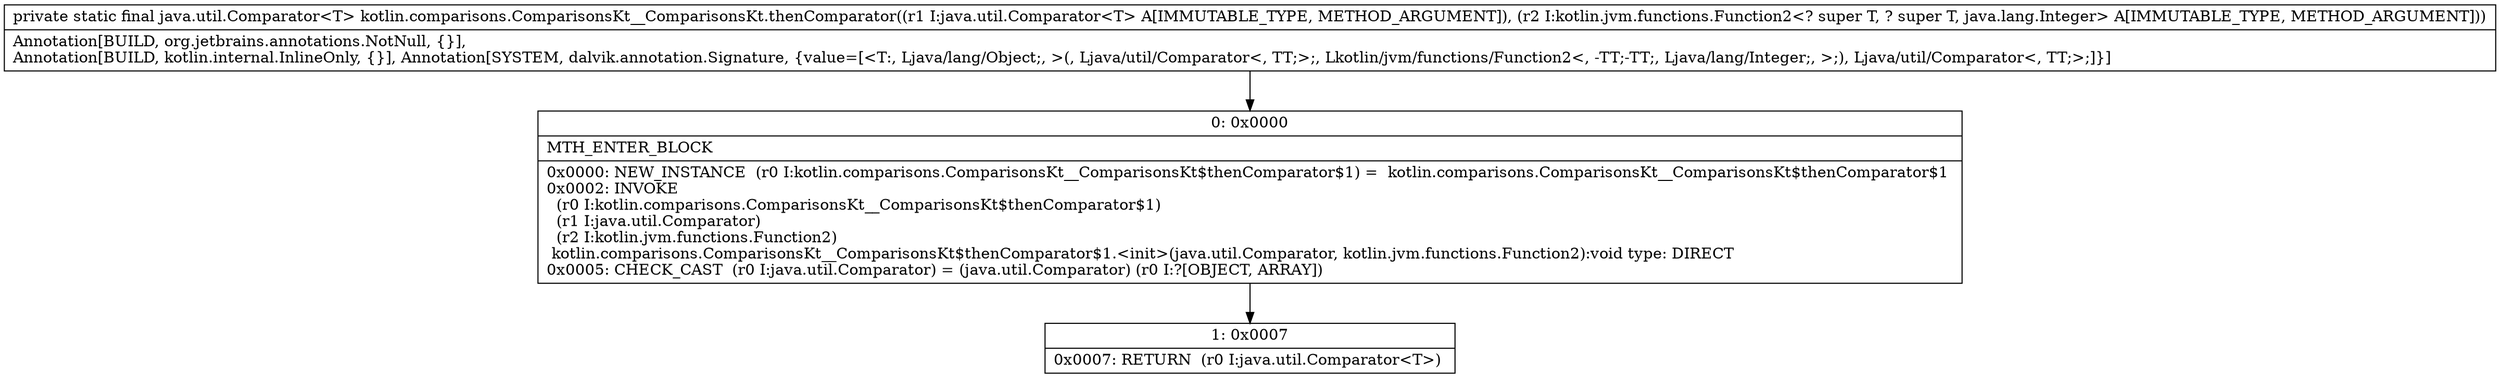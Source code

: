 digraph "CFG forkotlin.comparisons.ComparisonsKt__ComparisonsKt.thenComparator(Ljava\/util\/Comparator;Lkotlin\/jvm\/functions\/Function2;)Ljava\/util\/Comparator;" {
Node_0 [shape=record,label="{0\:\ 0x0000|MTH_ENTER_BLOCK\l|0x0000: NEW_INSTANCE  (r0 I:kotlin.comparisons.ComparisonsKt__ComparisonsKt$thenComparator$1) =  kotlin.comparisons.ComparisonsKt__ComparisonsKt$thenComparator$1 \l0x0002: INVOKE  \l  (r0 I:kotlin.comparisons.ComparisonsKt__ComparisonsKt$thenComparator$1)\l  (r1 I:java.util.Comparator)\l  (r2 I:kotlin.jvm.functions.Function2)\l kotlin.comparisons.ComparisonsKt__ComparisonsKt$thenComparator$1.\<init\>(java.util.Comparator, kotlin.jvm.functions.Function2):void type: DIRECT \l0x0005: CHECK_CAST  (r0 I:java.util.Comparator) = (java.util.Comparator) (r0 I:?[OBJECT, ARRAY]) \l}"];
Node_1 [shape=record,label="{1\:\ 0x0007|0x0007: RETURN  (r0 I:java.util.Comparator\<T\>) \l}"];
MethodNode[shape=record,label="{private static final java.util.Comparator\<T\> kotlin.comparisons.ComparisonsKt__ComparisonsKt.thenComparator((r1 I:java.util.Comparator\<T\> A[IMMUTABLE_TYPE, METHOD_ARGUMENT]), (r2 I:kotlin.jvm.functions.Function2\<? super T, ? super T, java.lang.Integer\> A[IMMUTABLE_TYPE, METHOD_ARGUMENT]))  | Annotation[BUILD, org.jetbrains.annotations.NotNull, \{\}], \lAnnotation[BUILD, kotlin.internal.InlineOnly, \{\}], Annotation[SYSTEM, dalvik.annotation.Signature, \{value=[\<T:, Ljava\/lang\/Object;, \>(, Ljava\/util\/Comparator\<, TT;\>;, Lkotlin\/jvm\/functions\/Function2\<, \-TT;\-TT;, Ljava\/lang\/Integer;, \>;), Ljava\/util\/Comparator\<, TT;\>;]\}]\l}"];
MethodNode -> Node_0;
Node_0 -> Node_1;
}

